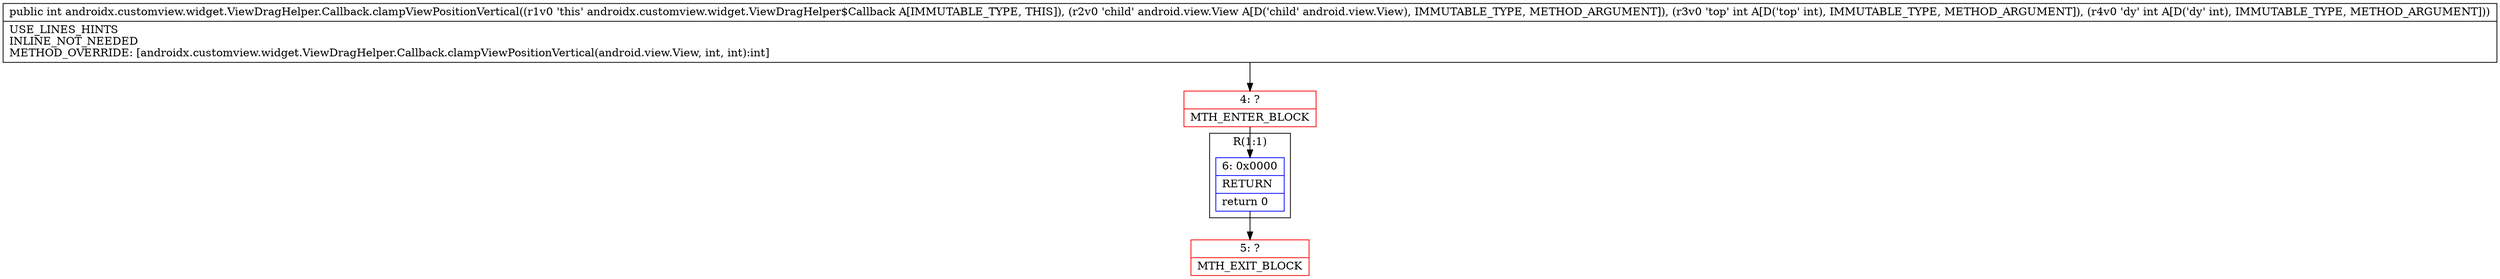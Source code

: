 digraph "CFG forandroidx.customview.widget.ViewDragHelper.Callback.clampViewPositionVertical(Landroid\/view\/View;II)I" {
subgraph cluster_Region_1353407044 {
label = "R(1:1)";
node [shape=record,color=blue];
Node_6 [shape=record,label="{6\:\ 0x0000|RETURN\l|return 0\l}"];
}
Node_4 [shape=record,color=red,label="{4\:\ ?|MTH_ENTER_BLOCK\l}"];
Node_5 [shape=record,color=red,label="{5\:\ ?|MTH_EXIT_BLOCK\l}"];
MethodNode[shape=record,label="{public int androidx.customview.widget.ViewDragHelper.Callback.clampViewPositionVertical((r1v0 'this' androidx.customview.widget.ViewDragHelper$Callback A[IMMUTABLE_TYPE, THIS]), (r2v0 'child' android.view.View A[D('child' android.view.View), IMMUTABLE_TYPE, METHOD_ARGUMENT]), (r3v0 'top' int A[D('top' int), IMMUTABLE_TYPE, METHOD_ARGUMENT]), (r4v0 'dy' int A[D('dy' int), IMMUTABLE_TYPE, METHOD_ARGUMENT]))  | USE_LINES_HINTS\lINLINE_NOT_NEEDED\lMETHOD_OVERRIDE: [androidx.customview.widget.ViewDragHelper.Callback.clampViewPositionVertical(android.view.View, int, int):int]\l}"];
MethodNode -> Node_4;Node_6 -> Node_5;
Node_4 -> Node_6;
}

